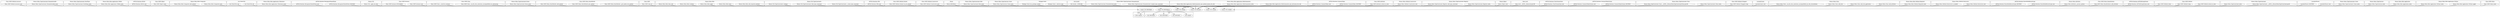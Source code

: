 digraph {
graph [overlap=false]
subgraph cluster_Class_MOP_Method_Accessor {
	label="Class::MOP::Method::Accessor";
	"Class::MOP::Method::Accessor::new";
}
subgraph cluster_Moose_Meta_TypeConstraint_Parameterizable {
	label="Moose::Meta::TypeConstraint::Parameterizable";
	"Moose::Meta::TypeConstraint::Parameterizable::meta";
}
subgraph cluster_Moose_Meta_TypeConstraint_DuckType {
	label="Moose::Meta::TypeConstraint::DuckType";
	"Moose::Meta::TypeConstraint::DuckType::meta";
}
subgraph cluster_Moose_Meta_Role_Application_ToRole {
	label="Moose::Meta::Role::Application::ToRole";
	"Moose::Meta::Role::Application::ToRole::meta";
}
subgraph cluster_ANTLR_Runtime_BitSet {
	label="ANTLR::Runtime::BitSet";
	"ANTLR::Runtime::BitSet::new";
}
subgraph cluster_Class_MOP_Object {
	label="Class::MOP::Object";
	"Class::MOP::Object::meta";
}
subgraph cluster_Moose_Meta_Role_Composite {
	label="Moose::Meta::Role::Composite";
	"Moose::Meta::Role::Composite::meta";
	"Moose::Meta::Role::Composite::add_method";
}
subgraph cluster_List_MoreUtils {
	label="List::MoreUtils";
	"List::MoreUtils::all";
	"List::MoreUtils::any";
}
subgraph cluster_Moose_Meta_Role_Application_ToInstance {
	label="Moose::Meta::Role::Application::ToInstance";
	"Moose::Meta::Role::Application::ToInstance::meta";
}
subgraph cluster_ANTLR_Runtime_RecognizerSharedState {
	label="ANTLR::Runtime::RecognizerSharedState";
	"ANTLR::Runtime::RecognizerSharedState::DESTROY";
	"ANTLR::Runtime::RecognizerSharedState::new";
}
subgraph cluster_vars {
	label="vars";
	"vars::BEGIN@8";
	"vars::BEGIN@3";
	"vars::import";
	"vars::BEGIN@7";
}
subgraph cluster_Moose_Util {
	label="Moose::Util";
	"Moose::Util::_apply_all_roles";
}
subgraph cluster_strict {
	label="strict";
	"strict::import";
}
subgraph cluster_Class_MOP_Instance {
	label="Class::MOP::Instance";
	"Class::MOP::Instance::BUILDARGS";
	"Class::MOP::Instance::new";
}
subgraph cluster_Class_MOP_Class {
	label="Class::MOP::Class";
	"Class::MOP::Class::_can_fix_class_metaclass_incompatibility_by_subclassing";
	"Class::MOP::Class::_construct_instance";
}
subgraph cluster_Moose_Meta_TypeConstraint_Enum {
	label="Moose::Meta::TypeConstraint::Enum";
	"Moose::Meta::TypeConstraint::Enum::meta";
}
subgraph cluster_Class_MOP_Mixin_HasMethods {
	label="Class::MOP::Mixin::HasMethods";
	"Class::MOP::Mixin::HasMethods::add_method";
	"Class::MOP::Mixin::HasMethods::_get_maybe_raw_method";
	"Class::MOP::Mixin::HasMethods::get_method";
}
subgraph cluster_Class_MOP {
	label="Class::MOP";
	"Class::MOP::class_of";
}
subgraph cluster_Moose_Meta_Role {
	label="Moose::Meta::Role";
	"Moose::Meta::Role::add_required_methods";
	"Moose::Meta::Role::meta";
	"Moose::Meta::Role::apply";
	"Moose::Meta::Role::combine";
	"Moose::Meta::Role::does_role";
}
subgraph cluster_Moose_Util_TypeConstraints {
	label="Moose::Util::TypeConstraints";
	"Moose::Util::TypeConstraints::subtype";
	"Moose::Util::TypeConstraints::_create_type_constraint";
	"Moose::Util::TypeConstraints::find_type_constraint";
}
subgraph cluster_ANTLR_Runtime_DFA {
	label="ANTLR::Runtime::DFA";
	"ANTLR::Runtime::DFA::new";
}
subgraph cluster_Class_MOP_Method_Inlined {
	label="Class::MOP::Method::Inlined";
	"Class::MOP::Method::Inlined::can_be_inlined";
}
subgraph cluster_Class_MOP_Method_Constructor {
	label="Class::MOP::Method::Constructor";
	"Class::MOP::Method::Constructor::new";
}
subgraph cluster_Moose {
	label="Moose";
	"Moose::BEGIN@11";
}
subgraph cluster_Moose_Meta_TypeConstraint_Role {
	label="Moose::Meta::TypeConstraint::Role";
	"Moose::Meta::TypeConstraint::Role::meta";
}
subgraph cluster_Moose_Meta_TypeCoercion_Union {
	label="Moose::Meta::TypeCoercion::Union";
	"Moose::Meta::TypeCoercion::Union::meta";
}
subgraph cluster_Package_Stash {
	label="Package::Stash";
	"Package::Stash::_valid_for_type";
	"Package::Stash::has_package_symbol";
}
subgraph cluster_Sub_Install {
	label="Sub::Install";
	"Sub::Install::_CODELIKE";
}
subgraph cluster_Moose_Meta_TypeConstraint_Parameterized {
	label="Moose::Meta::TypeConstraint::Parameterized";
	"Moose::Meta::TypeConstraint::Parameterized::compile_type_constraint";
	"Moose::Meta::TypeConstraint::Parameterized::meta";
}
subgraph cluster_Moose_Meta_Role_Application_RoleSummation {
	label="Moose::Meta::Role::Application::RoleSummation";
	"Moose::Meta::Role::Application::RoleSummation::get_method_aliases_for_role";
	"Moose::Meta::Role::Application::RoleSummation::get_exclusions_for_role";
	"Moose::Meta::Role::Application::RoleSummation::meta";
}
subgraph cluster_ANTLR_Runtime_CommonToken {
	label="ANTLR::Runtime::CommonToken";
	"ANTLR::Runtime::CommonToken::DESTROY";
	"ANTLR::Runtime::CommonToken::new";
}
subgraph cluster_Class_MOP_Attribute {
	label="Class::MOP::Attribute";
	"Class::MOP::Attribute::attach_to_class";
}
subgraph cluster_Moose_Meta_Method_Constructor {
	label="Moose::Meta::Method::Constructor";
	"Moose::Meta::Method::Constructor::new";
}
subgraph cluster_Moose_Meta_TypeConstraint_Registry {
	label="Moose::Meta::TypeConstraint::Registry";
	"Moose::Meta::TypeConstraint::Registry::meta";
	"Moose::Meta::TypeConstraint::Registry::add_type_constraint";
}
subgraph cluster_Moose_Object {
	label="Moose::Object";
	"Moose::Object::new";
}
subgraph cluster_Data_Lock {
	label="Data::Lock";
	"Data::Lock::__ANON__[Data/Lock.pm:38]";
}
subgraph cluster_ANTLR_Runtime_CharStreamState {
	label="ANTLR::Runtime::CharStreamState";
	"ANTLR::Runtime::CharStreamState::new";
}
subgraph cluster_ANTLR_Runtime_CommonTokenStream {
	label="ANTLR::Runtime::CommonTokenStream";
	"ANTLR::Runtime::CommonTokenStream::DESTROY";
	"ANTLR::Runtime::CommonTokenStream::new";
}
subgraph cluster_Scalar_Util {
	label="Scalar::Util";
	"Scalar::Util::BEGIN@9";
	"Scalar::Util::refaddr";
	"Scalar::Util::reftype";
	"Scalar::Util::blessed";
	"Scalar::Util::BEGIN@10";
	"Scalar::Util::weaken";
}
subgraph cluster_Moose_Meta_TypeConstraint_Class {
	label="Moose::Meta::TypeConstraint::Class";
	"Moose::Meta::TypeConstraint::Class::meta";
	"Moose::Meta::TypeConstraint::Class::__ANON__[Moose/Meta/TypeConstraint/Class.pm:38]";
}
subgraph cluster_Class_MOP_Method_Wrapped {
	label="Class::MOP::Method::Wrapped";
	"Class::MOP::Method::Wrapped::wrap";
}
subgraph cluster_Lavanda2Lexer {
	label="Lavanda2Lexer";
	"Lavanda2Lexer::new";
}
subgraph cluster_Moose_Meta_Class {
	label="Moose::Meta::Class";
	"Moose::Meta::Class::add_role";
	"Moose::Meta::Class::_can_fix_class_metaclass_incompatibility_by_role_reconciliation";
	"Moose::Meta::Class::add_attribute";
	"Moose::Meta::Class::add_role_application";
}
subgraph cluster_Moose_Meta_Role_Method_Required {
	label="Moose::Meta::Role::Method::Required";
	"Moose::Meta::Role::Method::Required::meta";
}
subgraph cluster_Moose_Meta_Method_Destructor {
	label="Moose::Meta::Method::Destructor";
	"Moose::Meta::Method::Destructor::new";
	"Moose::Meta::Method::Destructor::is_needed";
}
subgraph cluster_ANTLR_Runtime_ParserRuleReturnScope {
	label="ANTLR::Runtime::ParserRuleReturnScope";
	"ANTLR::Runtime::ParserRuleReturnScope::new";
	"ANTLR::Runtime::ParserRuleReturnScope::DESTROY";
}
subgraph cluster_Moose_Meta_Attribute {
	label="Moose::Meta::Attribute";
	"Moose::Meta::Attribute::_process_options";
}
subgraph cluster_Class_MOP_Mixin_HasAttributes {
	label="Class::MOP::Mixin::HasAttributes";
	"Class::MOP::Mixin::HasAttributes::add_attribute";
}
subgraph cluster_ANTLR_Runtime_ANTLRStringStream {
	label="ANTLR::Runtime::ANTLRStringStream";
	"ANTLR::Runtime::ANTLRStringStream::new";
}
subgraph cluster_Class_MOP_Method {
	label="Class::MOP::Method";
	"Class::MOP::Method::clone";
	"Class::MOP::Method::attach_to_class";
	"Class::MOP::Method::wrap";
}
subgraph cluster_Moose_Meta_TypeConstraint {
	label="Moose::Meta::TypeConstraint";
	"Moose::Meta::TypeConstraint::meta";
	"Moose::Meta::TypeConstraint::__ANON__[Moose/Meta/TypeConstraint.pm:8]";
}
subgraph cluster_Lavanda2Parser {
	label="Lavanda2Parser";
	"Lavanda2Parser::new";
	"Lavanda2Parser::DESTROY";
}
subgraph cluster_Moose_Meta_TypeConstraint_Union {
	label="Moose::Meta::TypeConstraint::Union";
	"Moose::Meta::TypeConstraint::Union::meta";
}
subgraph cluster_Moose_Meta_TypeCoercion {
	label="Moose::Meta::TypeCoercion";
	"Moose::Meta::TypeCoercion::meta";
}
subgraph cluster_Moose_Meta_Role_Application {
	label="Moose::Meta::Role::Application";
	"Moose::Meta::Role::Application::meta";
}
subgraph cluster_Moose_Meta_Role_Application_ToClass {
	label="Moose::Meta::Role::Application::ToClass";
	"Moose::Meta::Role::Application::ToClass::meta";
	"Moose::Meta::Role::Application::ToClass::apply";
}
subgraph cluster_Class_MOP_Mixin {
	label="Class::MOP::Mixin";
	"Class::MOP::Mixin::meta";
}
"Moose::Meta::Attribute::_process_options" -> "Scalar::Util::blessed";
"Class::MOP::class_of" -> "Scalar::Util::blessed";
"Moose::Meta::Role::Composite::add_method" -> "Scalar::Util::blessed";
"ANTLR::Runtime::CharStreamState::new" -> "Scalar::Util::blessed";
"Lavanda2Parser::new" -> "Scalar::Util::blessed";
"Moose::Meta::Role::add_required_methods" -> "Scalar::Util::blessed";
"Class::MOP::Class::_construct_instance" -> "Scalar::Util::blessed";
"ANTLR::Runtime::ANTLRStringStream::new" -> "Scalar::Util::blessed";
"Moose::Meta::Method::Destructor::is_needed" -> "Scalar::Util::blessed";
"ANTLR::Runtime::BitSet::new" -> "Scalar::Util::blessed";
"Moose::Meta::TypeCoercion::Union::meta" -> "Scalar::Util::blessed";
"Class::MOP::Method::wrap" -> "Scalar::Util::blessed";
"Moose::Meta::TypeConstraint::Registry::add_type_constraint" -> "Scalar::Util::blessed";
"Moose::Meta::Role::Application::ToClass::meta" -> "Scalar::Util::blessed";
"ANTLR::Runtime::CommonTokenStream::DESTROY" -> "Scalar::Util::blessed";
"ANTLR::Runtime::ParserRuleReturnScope::new" -> "Scalar::Util::blessed";
"Moose::Util::TypeConstraints::find_type_constraint" -> "Scalar::Util::blessed";
"Moose::Meta::TypeCoercion::meta" -> "Scalar::Util::blessed";
"Class::MOP::Method::clone" -> "Scalar::Util::blessed";
"Moose::Object::new" -> "Scalar::Util::blessed";
"Class::MOP::Method::Wrapped::wrap" -> "Scalar::Util::blessed";
"Lavanda2Parser::DESTROY" -> "Scalar::Util::blessed";
"Data::Lock::__ANON__[Data/Lock.pm:38]" -> "Scalar::Util::blessed";
"Class::MOP::Mixin::meta" -> "Scalar::Util::blessed";
"ANTLR::Runtime::CommonTokenStream::new" -> "Scalar::Util::blessed";
"Moose::Util::_apply_all_roles" -> "Scalar::Util::blessed";
"Class::MOP::Mixin::HasMethods::_get_maybe_raw_method" -> "Scalar::Util::blessed";
"ANTLR::Runtime::RecognizerSharedState::new" -> "Scalar::Util::blessed";
"Moose::Meta::TypeConstraint::Class::__ANON__[Moose/Meta/TypeConstraint/Class.pm:38]" -> "Scalar::Util::blessed";
"Class::MOP::Class::_can_fix_class_metaclass_incompatibility_by_subclassing" -> "Scalar::Util::blessed";
"Moose::Util::TypeConstraints::_create_type_constraint" -> "Scalar::Util::blessed";
"Moose::Meta::Role::meta" -> "Scalar::Util::blessed";
"Moose::Meta::Class::add_role_application" -> "Scalar::Util::blessed";
"Moose::Meta::TypeConstraint::Parameterizable::meta" -> "Scalar::Util::blessed";
"Class::MOP::Mixin::HasMethods::get_method" -> "Scalar::Util::blessed";
"ANTLR::Runtime::CommonToken::DESTROY" -> "Scalar::Util::blessed";
"Moose::Meta::TypeConstraint::Parameterized::compile_type_constraint" -> "Scalar::Util::blessed";
"Class::MOP::Mixin::HasMethods::add_method" -> "Scalar::Util::blessed";
"Moose::Meta::Role::Method::Required::meta" -> "Scalar::Util::blessed";
"ANTLR::Runtime::ParserRuleReturnScope::DESTROY" -> "Scalar::Util::blessed";
"Class::MOP::Attribute::attach_to_class" -> "Scalar::Util::blessed";
"Moose::Meta::TypeConstraint::Enum::meta" -> "Scalar::Util::blessed";
"Moose::Meta::TypeConstraint::Union::meta" -> "Scalar::Util::blessed";
"Moose::Meta::Role::Application::RoleSummation::meta" -> "Scalar::Util::blessed";
"Moose::Meta::Role::Composite::meta" -> "Scalar::Util::blessed";
"Class::MOP::Instance::BUILDARGS" -> "Scalar::Util::blessed";
"Moose::Meta::Class::add_attribute" -> "Scalar::Util::blessed";
"Lavanda2Lexer::new" -> "Scalar::Util::blessed";
"Moose::Meta::Role::Application::RoleSummation::get_exclusions_for_role" -> "Scalar::Util::blessed";
"Moose::Meta::TypeConstraint::Role::meta" -> "Scalar::Util::blessed";
"Moose::Meta::TypeConstraint::Parameterized::meta" -> "Scalar::Util::blessed";
"Moose::Meta::TypeConstraint::Class::meta" -> "Scalar::Util::blessed";
"ANTLR::Runtime::CommonToken::new" -> "Scalar::Util::blessed";
"ANTLR::Runtime::DFA::new" -> "Scalar::Util::blessed";
"Moose::Meta::Role::does_role" -> "Scalar::Util::blessed";
"Moose::Meta::Class::add_role" -> "Scalar::Util::blessed";
"Moose::Meta::TypeConstraint::meta" -> "Scalar::Util::blessed";
"Moose::Meta::TypeConstraint::Registry::meta" -> "Scalar::Util::blessed";
"Class::MOP::Object::meta" -> "Scalar::Util::blessed";
"Moose::Meta::Role::Application::ToRole::meta" -> "Scalar::Util::blessed";
"Moose::Meta::Role::Application::meta" -> "Scalar::Util::blessed";
"Moose::Meta::Role::combine" -> "Scalar::Util::blessed";
"Moose::Meta::Role::Application::RoleSummation::get_method_aliases_for_role" -> "Scalar::Util::blessed";
"ANTLR::Runtime::RecognizerSharedState::DESTROY" -> "Scalar::Util::blessed";
"Moose::Meta::Role::apply" -> "Scalar::Util::blessed";
"Moose::Meta::TypeConstraint::DuckType::meta" -> "Scalar::Util::blessed";
"Moose::Meta::Role::Application::ToInstance::meta" -> "Scalar::Util::blessed";
"Moose::Meta::Class::_can_fix_class_metaclass_incompatibility_by_role_reconciliation" -> "Scalar::Util::blessed";
"Class::MOP::Mixin::HasAttributes::add_attribute" -> "Scalar::Util::blessed";
"Class::MOP::Method::Constructor::new" -> "Scalar::Util::blessed";
"Class::MOP::Method::Accessor::new" -> "Scalar::Util::blessed";
"Moose::BEGIN@11" -> "Scalar::Util::BEGIN@9";
"Scalar::Util::BEGIN@10" -> "vars::BEGIN@3";
"Scalar::Util::BEGIN@10" -> "vars::import";
"Scalar::Util::BEGIN@9" -> "strict::import";
"Scalar::Util::BEGIN@10" -> "vars::BEGIN@7";
"Moose::Meta::TypeConstraint::__ANON__[Moose/Meta/TypeConstraint.pm:8]" -> "Scalar::Util::refaddr";
"Class::MOP::Method::Inlined::can_be_inlined" -> "Scalar::Util::refaddr";
"Scalar::Util::BEGIN@10" -> "vars::BEGIN@8";
"Class::MOP::Attribute::attach_to_class" -> "Scalar::Util::weaken";
"Class::MOP::Method::attach_to_class" -> "Scalar::Util::weaken";
"Class::MOP::Method::wrap" -> "Scalar::Util::weaken";
"Moose::Meta::Role::Application::ToClass::apply" -> "Scalar::Util::weaken";
"Moose::Meta::Method::Constructor::new" -> "Scalar::Util::weaken";
"Class::MOP::Instance::new" -> "Scalar::Util::weaken";
"Moose::Meta::Method::Destructor::new" -> "Scalar::Util::weaken";
"Class::MOP::Method::Constructor::new" -> "Scalar::Util::weaken";
"Class::MOP::Method::Accessor::new" -> "Scalar::Util::weaken";
"Moose::Util::TypeConstraints::subtype" -> "Scalar::Util::reftype";
"List::MoreUtils::all" -> "Scalar::Util::reftype";
"Class::MOP::Method::wrap" -> "Scalar::Util::reftype";
"Sub::Install::_CODELIKE" -> "Scalar::Util::reftype";
"List::MoreUtils::any" -> "Scalar::Util::reftype";
"Package::Stash::_valid_for_type" -> "Scalar::Util::reftype";
"Package::Stash::has_package_symbol" -> "Scalar::Util::reftype";
"Moose::BEGIN@11" -> "Scalar::Util::BEGIN@10";
}
